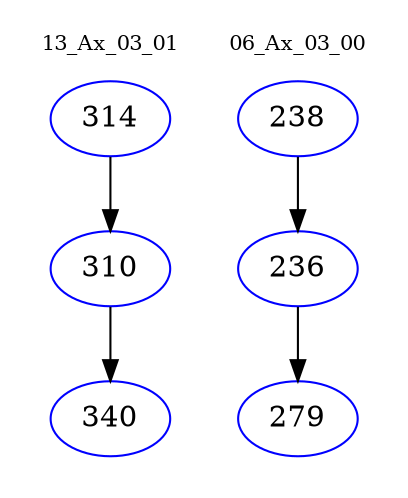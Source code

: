 digraph{
subgraph cluster_0 {
color = white
label = "13_Ax_03_01";
fontsize=10;
T0_314 [label="314", color="blue"]
T0_314 -> T0_310 [color="black"]
T0_310 [label="310", color="blue"]
T0_310 -> T0_340 [color="black"]
T0_340 [label="340", color="blue"]
}
subgraph cluster_1 {
color = white
label = "06_Ax_03_00";
fontsize=10;
T1_238 [label="238", color="blue"]
T1_238 -> T1_236 [color="black"]
T1_236 [label="236", color="blue"]
T1_236 -> T1_279 [color="black"]
T1_279 [label="279", color="blue"]
}
}

